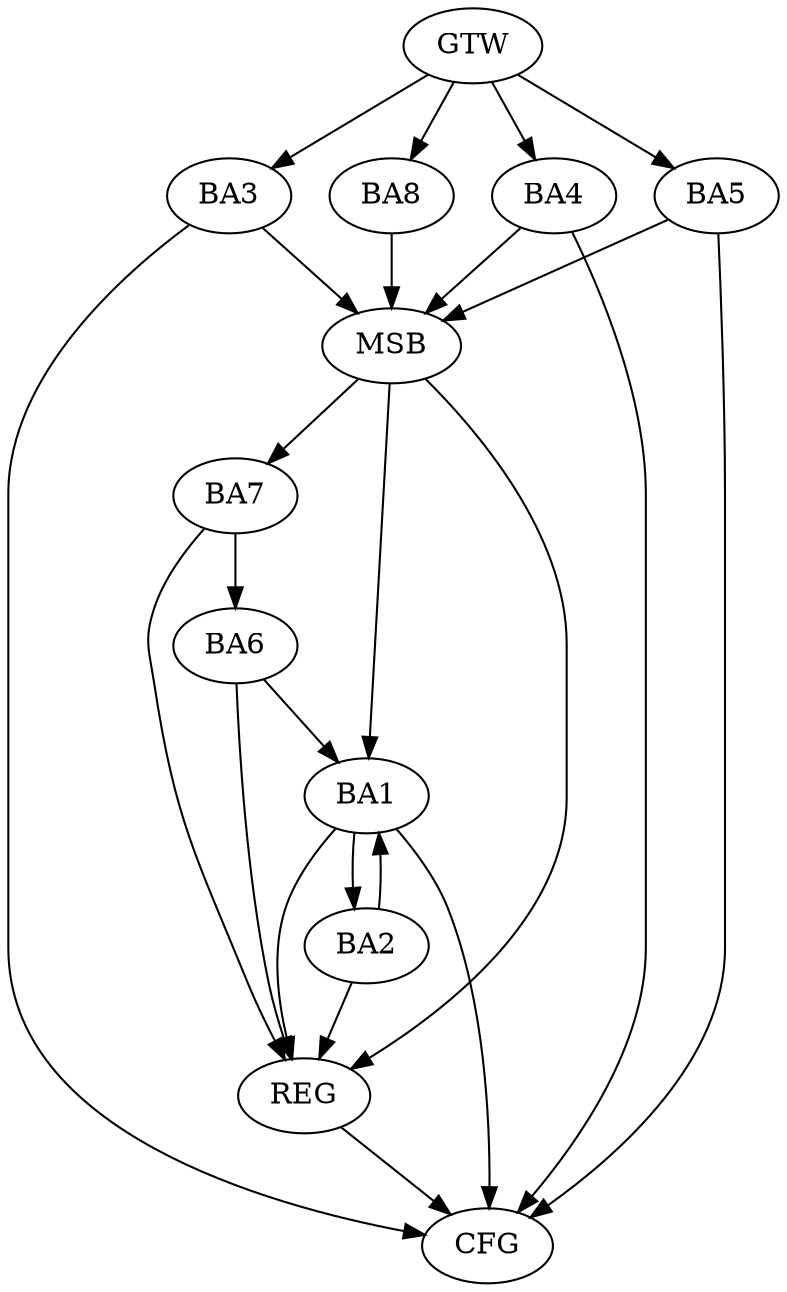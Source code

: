 strict digraph G {
  BA1 [ label="BA1" ];
  BA2 [ label="BA2" ];
  BA3 [ label="BA3" ];
  BA4 [ label="BA4" ];
  BA5 [ label="BA5" ];
  BA6 [ label="BA6" ];
  BA7 [ label="BA7" ];
  BA8 [ label="BA8" ];
  GTW [ label="GTW" ];
  REG [ label="REG" ];
  MSB [ label="MSB" ];
  CFG [ label="CFG" ];
  BA1 -> BA2;
  BA2 -> BA1;
  BA6 -> BA1;
  BA7 -> BA6;
  GTW -> BA3;
  GTW -> BA4;
  GTW -> BA5;
  GTW -> BA8;
  BA1 -> REG;
  BA2 -> REG;
  BA6 -> REG;
  BA7 -> REG;
  BA3 -> MSB;
  MSB -> BA1;
  MSB -> REG;
  BA4 -> MSB;
  BA5 -> MSB;
  BA8 -> MSB;
  MSB -> BA7;
  BA5 -> CFG;
  BA3 -> CFG;
  BA4 -> CFG;
  BA1 -> CFG;
  REG -> CFG;
}

